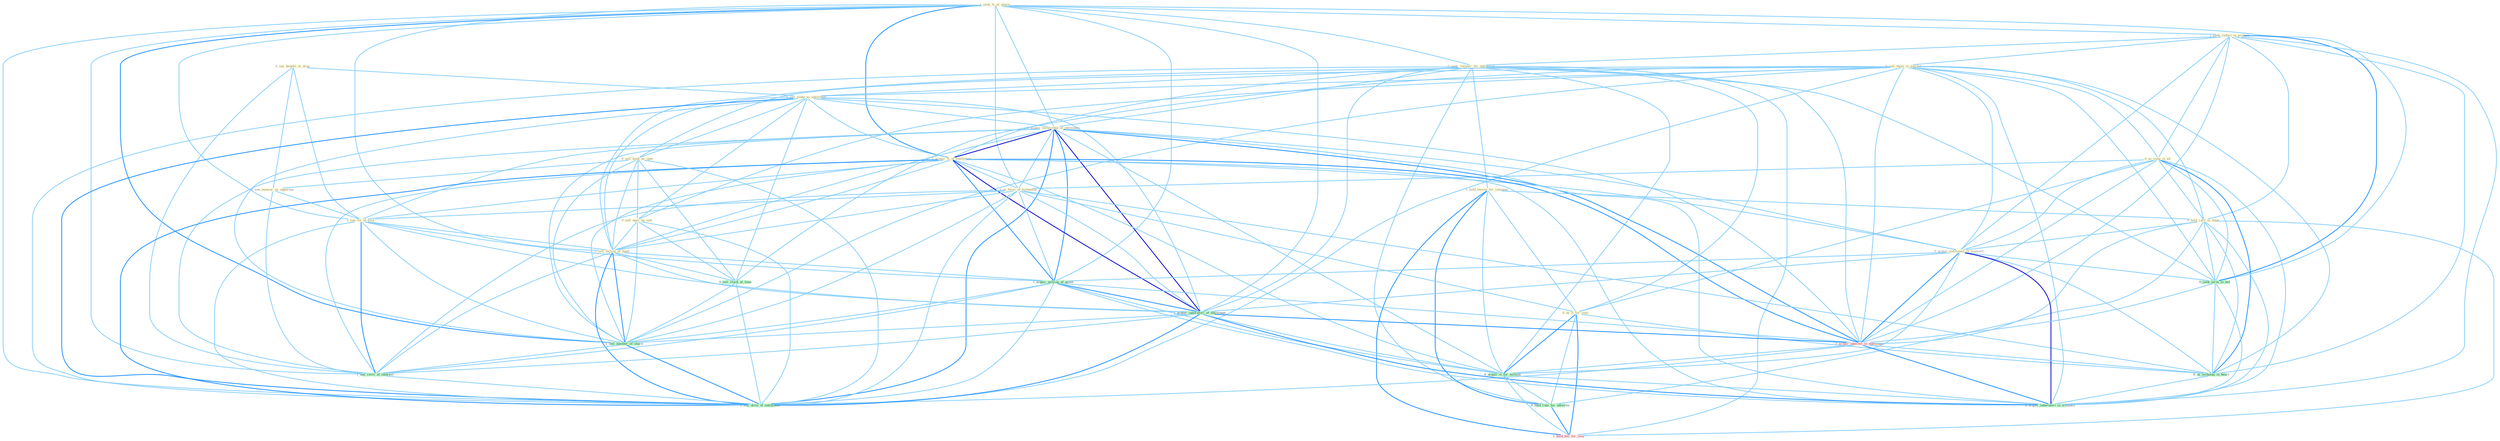 Graph G{ 
    node
    [shape=polygon,style=filled,width=.5,height=.06,color="#BDFCC9",fixedsize=true,fontsize=4,
    fontcolor="#2f4f4f"];
    {node
    [color="#ffffe0", fontcolor="#8b7d6b"] "1_seek_%_of_share " "1_seek_reduct_in_protect " "0_seek_collater_for_entitynam " "0_see_benefit_to_drop " "0_sell_them_in_market " "0_sell_stake_to_entitynam " "1_acquir_ownership_of_entitynam " "0_us_song_in_ad " "1_acquir_%_of_entitynam " "0_sell_bank_as_oper " "1_hold_lesson_for_compani " "1_us_form_of_technolog " "0_see_measur_as_opportun " "1_see_lot_of_evid " "0_sell_oper_by_end " "1_sell_billion_of_bond " "0_us_it_for_year " "0_hold_ralli_in_hope " "0_acquir_entitynam_in_transact "}
{node [color="#fff0f5", fontcolor="#b22222"] "1_acquir_interest_in_entitynam " "1_hold_bill_for_year "}
edge [color="#B0E2FF"];

	"1_seek_%_of_share " -- "1_seek_reduct_in_protect " [w="1", color="#87cefa" ];
	"1_seek_%_of_share " -- "0_seek_collater_for_entitynam " [w="1", color="#87cefa" ];
	"1_seek_%_of_share " -- "1_acquir_ownership_of_entitynam " [w="1", color="#87cefa" ];
	"1_seek_%_of_share " -- "1_acquir_%_of_entitynam " [w="2", color="#1e90ff" , len=0.8];
	"1_seek_%_of_share " -- "1_us_form_of_technolog " [w="1", color="#87cefa" ];
	"1_seek_%_of_share " -- "1_see_lot_of_evid " [w="1", color="#87cefa" ];
	"1_seek_%_of_share " -- "1_sell_billion_of_bond " [w="1", color="#87cefa" ];
	"1_seek_%_of_share " -- "1_acquir_million_of_asset " [w="1", color="#87cefa" ];
	"1_seek_%_of_share " -- "1_acquir_laboratori_of_entitynam " [w="1", color="#87cefa" ];
	"1_seek_%_of_share " -- "0_seek_term_in_bid " [w="1", color="#87cefa" ];
	"1_seek_%_of_share " -- "1_sell_number_of_share " [w="2", color="#1e90ff" , len=0.8];
	"1_seek_%_of_share " -- "1_see_reviv_of_interest " [w="1", color="#87cefa" ];
	"1_seek_%_of_share " -- "1_sell_divis_of_entitynam " [w="1", color="#87cefa" ];
	"1_seek_reduct_in_protect " -- "0_seek_collater_for_entitynam " [w="1", color="#87cefa" ];
	"1_seek_reduct_in_protect " -- "0_sell_them_in_market " [w="1", color="#87cefa" ];
	"1_seek_reduct_in_protect " -- "0_us_song_in_ad " [w="1", color="#87cefa" ];
	"1_seek_reduct_in_protect " -- "0_hold_ralli_in_hope " [w="1", color="#87cefa" ];
	"1_seek_reduct_in_protect " -- "0_acquir_entitynam_in_transact " [w="1", color="#87cefa" ];
	"1_seek_reduct_in_protect " -- "0_seek_term_in_bid " [w="2", color="#1e90ff" , len=0.8];
	"1_seek_reduct_in_protect " -- "1_acquir_interest_in_entitynam " [w="1", color="#87cefa" ];
	"1_seek_reduct_in_protect " -- "0_us_techniqu_in_heart " [w="1", color="#87cefa" ];
	"1_seek_reduct_in_protect " -- "0_acquir_laboratori_in_transact " [w="1", color="#87cefa" ];
	"0_seek_collater_for_entitynam " -- "0_sell_stake_to_entitynam " [w="1", color="#87cefa" ];
	"0_seek_collater_for_entitynam " -- "1_acquir_ownership_of_entitynam " [w="1", color="#87cefa" ];
	"0_seek_collater_for_entitynam " -- "1_acquir_%_of_entitynam " [w="1", color="#87cefa" ];
	"0_seek_collater_for_entitynam " -- "1_hold_lesson_for_compani " [w="1", color="#87cefa" ];
	"0_seek_collater_for_entitynam " -- "0_us_it_for_year " [w="1", color="#87cefa" ];
	"0_seek_collater_for_entitynam " -- "1_acquir_laboratori_of_entitynam " [w="1", color="#87cefa" ];
	"0_seek_collater_for_entitynam " -- "0_seek_term_in_bid " [w="1", color="#87cefa" ];
	"0_seek_collater_for_entitynam " -- "1_acquir_interest_in_entitynam " [w="1", color="#87cefa" ];
	"0_seek_collater_for_entitynam " -- "0_acquir_it_for_million " [w="1", color="#87cefa" ];
	"0_seek_collater_for_entitynam " -- "0_hold_rate_for_advertis " [w="1", color="#87cefa" ];
	"0_seek_collater_for_entitynam " -- "1_hold_bill_for_year " [w="1", color="#87cefa" ];
	"0_seek_collater_for_entitynam " -- "1_sell_divis_of_entitynam " [w="1", color="#87cefa" ];
	"0_see_benefit_to_drop " -- "0_sell_stake_to_entitynam " [w="1", color="#87cefa" ];
	"0_see_benefit_to_drop " -- "0_see_measur_as_opportun " [w="1", color="#87cefa" ];
	"0_see_benefit_to_drop " -- "1_see_lot_of_evid " [w="1", color="#87cefa" ];
	"0_see_benefit_to_drop " -- "1_see_reviv_of_interest " [w="1", color="#87cefa" ];
	"0_sell_them_in_market " -- "0_sell_stake_to_entitynam " [w="1", color="#87cefa" ];
	"0_sell_them_in_market " -- "0_us_song_in_ad " [w="1", color="#87cefa" ];
	"0_sell_them_in_market " -- "0_sell_bank_as_oper " [w="1", color="#87cefa" ];
	"0_sell_them_in_market " -- "0_sell_oper_by_end " [w="1", color="#87cefa" ];
	"0_sell_them_in_market " -- "1_sell_billion_of_bond " [w="1", color="#87cefa" ];
	"0_sell_them_in_market " -- "0_hold_ralli_in_hope " [w="1", color="#87cefa" ];
	"0_sell_them_in_market " -- "0_acquir_entitynam_in_transact " [w="1", color="#87cefa" ];
	"0_sell_them_in_market " -- "0_seek_term_in_bid " [w="1", color="#87cefa" ];
	"0_sell_them_in_market " -- "1_acquir_interest_in_entitynam " [w="1", color="#87cefa" ];
	"0_sell_them_in_market " -- "0_us_techniqu_in_heart " [w="1", color="#87cefa" ];
	"0_sell_them_in_market " -- "0_acquir_laboratori_in_transact " [w="1", color="#87cefa" ];
	"0_sell_them_in_market " -- "0_sell_stock_at_time " [w="1", color="#87cefa" ];
	"0_sell_them_in_market " -- "1_sell_number_of_share " [w="1", color="#87cefa" ];
	"0_sell_them_in_market " -- "1_sell_divis_of_entitynam " [w="1", color="#87cefa" ];
	"0_sell_stake_to_entitynam " -- "1_acquir_ownership_of_entitynam " [w="1", color="#87cefa" ];
	"0_sell_stake_to_entitynam " -- "1_acquir_%_of_entitynam " [w="1", color="#87cefa" ];
	"0_sell_stake_to_entitynam " -- "0_sell_bank_as_oper " [w="1", color="#87cefa" ];
	"0_sell_stake_to_entitynam " -- "0_sell_oper_by_end " [w="1", color="#87cefa" ];
	"0_sell_stake_to_entitynam " -- "1_sell_billion_of_bond " [w="1", color="#87cefa" ];
	"0_sell_stake_to_entitynam " -- "1_acquir_laboratori_of_entitynam " [w="1", color="#87cefa" ];
	"0_sell_stake_to_entitynam " -- "1_acquir_interest_in_entitynam " [w="1", color="#87cefa" ];
	"0_sell_stake_to_entitynam " -- "0_sell_stock_at_time " [w="1", color="#87cefa" ];
	"0_sell_stake_to_entitynam " -- "1_sell_number_of_share " [w="1", color="#87cefa" ];
	"0_sell_stake_to_entitynam " -- "1_sell_divis_of_entitynam " [w="2", color="#1e90ff" , len=0.8];
	"1_acquir_ownership_of_entitynam " -- "1_acquir_%_of_entitynam " [w="3", color="#0000cd" , len=0.6];
	"1_acquir_ownership_of_entitynam " -- "1_us_form_of_technolog " [w="1", color="#87cefa" ];
	"1_acquir_ownership_of_entitynam " -- "1_see_lot_of_evid " [w="1", color="#87cefa" ];
	"1_acquir_ownership_of_entitynam " -- "1_sell_billion_of_bond " [w="1", color="#87cefa" ];
	"1_acquir_ownership_of_entitynam " -- "0_acquir_entitynam_in_transact " [w="1", color="#87cefa" ];
	"1_acquir_ownership_of_entitynam " -- "1_acquir_million_of_asset " [w="2", color="#1e90ff" , len=0.8];
	"1_acquir_ownership_of_entitynam " -- "1_acquir_laboratori_of_entitynam " [w="3", color="#0000cd" , len=0.6];
	"1_acquir_ownership_of_entitynam " -- "1_acquir_interest_in_entitynam " [w="2", color="#1e90ff" , len=0.8];
	"1_acquir_ownership_of_entitynam " -- "0_acquir_it_for_million " [w="1", color="#87cefa" ];
	"1_acquir_ownership_of_entitynam " -- "0_acquir_laboratori_in_transact " [w="1", color="#87cefa" ];
	"1_acquir_ownership_of_entitynam " -- "1_sell_number_of_share " [w="1", color="#87cefa" ];
	"1_acquir_ownership_of_entitynam " -- "1_see_reviv_of_interest " [w="1", color="#87cefa" ];
	"1_acquir_ownership_of_entitynam " -- "1_sell_divis_of_entitynam " [w="2", color="#1e90ff" , len=0.8];
	"0_us_song_in_ad " -- "1_us_form_of_technolog " [w="1", color="#87cefa" ];
	"0_us_song_in_ad " -- "0_us_it_for_year " [w="1", color="#87cefa" ];
	"0_us_song_in_ad " -- "0_hold_ralli_in_hope " [w="1", color="#87cefa" ];
	"0_us_song_in_ad " -- "0_acquir_entitynam_in_transact " [w="1", color="#87cefa" ];
	"0_us_song_in_ad " -- "0_seek_term_in_bid " [w="1", color="#87cefa" ];
	"0_us_song_in_ad " -- "1_acquir_interest_in_entitynam " [w="1", color="#87cefa" ];
	"0_us_song_in_ad " -- "0_us_techniqu_in_heart " [w="2", color="#1e90ff" , len=0.8];
	"0_us_song_in_ad " -- "0_acquir_laboratori_in_transact " [w="1", color="#87cefa" ];
	"1_acquir_%_of_entitynam " -- "1_us_form_of_technolog " [w="1", color="#87cefa" ];
	"1_acquir_%_of_entitynam " -- "1_see_lot_of_evid " [w="1", color="#87cefa" ];
	"1_acquir_%_of_entitynam " -- "1_sell_billion_of_bond " [w="1", color="#87cefa" ];
	"1_acquir_%_of_entitynam " -- "0_acquir_entitynam_in_transact " [w="1", color="#87cefa" ];
	"1_acquir_%_of_entitynam " -- "1_acquir_million_of_asset " [w="2", color="#1e90ff" , len=0.8];
	"1_acquir_%_of_entitynam " -- "1_acquir_laboratori_of_entitynam " [w="3", color="#0000cd" , len=0.6];
	"1_acquir_%_of_entitynam " -- "1_acquir_interest_in_entitynam " [w="2", color="#1e90ff" , len=0.8];
	"1_acquir_%_of_entitynam " -- "0_acquir_it_for_million " [w="1", color="#87cefa" ];
	"1_acquir_%_of_entitynam " -- "0_acquir_laboratori_in_transact " [w="1", color="#87cefa" ];
	"1_acquir_%_of_entitynam " -- "1_sell_number_of_share " [w="1", color="#87cefa" ];
	"1_acquir_%_of_entitynam " -- "1_see_reviv_of_interest " [w="1", color="#87cefa" ];
	"1_acquir_%_of_entitynam " -- "1_sell_divis_of_entitynam " [w="2", color="#1e90ff" , len=0.8];
	"0_sell_bank_as_oper " -- "0_see_measur_as_opportun " [w="1", color="#87cefa" ];
	"0_sell_bank_as_oper " -- "0_sell_oper_by_end " [w="1", color="#87cefa" ];
	"0_sell_bank_as_oper " -- "1_sell_billion_of_bond " [w="1", color="#87cefa" ];
	"0_sell_bank_as_oper " -- "0_sell_stock_at_time " [w="1", color="#87cefa" ];
	"0_sell_bank_as_oper " -- "1_sell_number_of_share " [w="1", color="#87cefa" ];
	"0_sell_bank_as_oper " -- "1_sell_divis_of_entitynam " [w="1", color="#87cefa" ];
	"1_hold_lesson_for_compani " -- "0_us_it_for_year " [w="1", color="#87cefa" ];
	"1_hold_lesson_for_compani " -- "0_hold_ralli_in_hope " [w="1", color="#87cefa" ];
	"1_hold_lesson_for_compani " -- "0_acquir_it_for_million " [w="1", color="#87cefa" ];
	"1_hold_lesson_for_compani " -- "0_hold_rate_for_advertis " [w="2", color="#1e90ff" , len=0.8];
	"1_hold_lesson_for_compani " -- "1_hold_bill_for_year " [w="2", color="#1e90ff" , len=0.8];
	"1_us_form_of_technolog " -- "1_see_lot_of_evid " [w="1", color="#87cefa" ];
	"1_us_form_of_technolog " -- "1_sell_billion_of_bond " [w="1", color="#87cefa" ];
	"1_us_form_of_technolog " -- "0_us_it_for_year " [w="1", color="#87cefa" ];
	"1_us_form_of_technolog " -- "1_acquir_million_of_asset " [w="1", color="#87cefa" ];
	"1_us_form_of_technolog " -- "1_acquir_laboratori_of_entitynam " [w="1", color="#87cefa" ];
	"1_us_form_of_technolog " -- "0_us_techniqu_in_heart " [w="1", color="#87cefa" ];
	"1_us_form_of_technolog " -- "1_sell_number_of_share " [w="1", color="#87cefa" ];
	"1_us_form_of_technolog " -- "1_see_reviv_of_interest " [w="1", color="#87cefa" ];
	"1_us_form_of_technolog " -- "1_sell_divis_of_entitynam " [w="1", color="#87cefa" ];
	"0_see_measur_as_opportun " -- "1_see_lot_of_evid " [w="1", color="#87cefa" ];
	"0_see_measur_as_opportun " -- "1_see_reviv_of_interest " [w="1", color="#87cefa" ];
	"1_see_lot_of_evid " -- "1_sell_billion_of_bond " [w="1", color="#87cefa" ];
	"1_see_lot_of_evid " -- "1_acquir_million_of_asset " [w="1", color="#87cefa" ];
	"1_see_lot_of_evid " -- "1_acquir_laboratori_of_entitynam " [w="1", color="#87cefa" ];
	"1_see_lot_of_evid " -- "1_sell_number_of_share " [w="1", color="#87cefa" ];
	"1_see_lot_of_evid " -- "1_see_reviv_of_interest " [w="2", color="#1e90ff" , len=0.8];
	"1_see_lot_of_evid " -- "1_sell_divis_of_entitynam " [w="1", color="#87cefa" ];
	"0_sell_oper_by_end " -- "1_sell_billion_of_bond " [w="1", color="#87cefa" ];
	"0_sell_oper_by_end " -- "0_sell_stock_at_time " [w="1", color="#87cefa" ];
	"0_sell_oper_by_end " -- "1_sell_number_of_share " [w="1", color="#87cefa" ];
	"0_sell_oper_by_end " -- "1_sell_divis_of_entitynam " [w="1", color="#87cefa" ];
	"1_sell_billion_of_bond " -- "1_acquir_million_of_asset " [w="1", color="#87cefa" ];
	"1_sell_billion_of_bond " -- "1_acquir_laboratori_of_entitynam " [w="1", color="#87cefa" ];
	"1_sell_billion_of_bond " -- "0_sell_stock_at_time " [w="1", color="#87cefa" ];
	"1_sell_billion_of_bond " -- "1_sell_number_of_share " [w="2", color="#1e90ff" , len=0.8];
	"1_sell_billion_of_bond " -- "1_see_reviv_of_interest " [w="1", color="#87cefa" ];
	"1_sell_billion_of_bond " -- "1_sell_divis_of_entitynam " [w="2", color="#1e90ff" , len=0.8];
	"0_us_it_for_year " -- "0_us_techniqu_in_heart " [w="1", color="#87cefa" ];
	"0_us_it_for_year " -- "0_acquir_it_for_million " [w="2", color="#1e90ff" , len=0.8];
	"0_us_it_for_year " -- "0_hold_rate_for_advertis " [w="1", color="#87cefa" ];
	"0_us_it_for_year " -- "1_hold_bill_for_year " [w="2", color="#1e90ff" , len=0.8];
	"0_hold_ralli_in_hope " -- "0_acquir_entitynam_in_transact " [w="1", color="#87cefa" ];
	"0_hold_ralli_in_hope " -- "0_seek_term_in_bid " [w="1", color="#87cefa" ];
	"0_hold_ralli_in_hope " -- "1_acquir_interest_in_entitynam " [w="1", color="#87cefa" ];
	"0_hold_ralli_in_hope " -- "0_us_techniqu_in_heart " [w="1", color="#87cefa" ];
	"0_hold_ralli_in_hope " -- "0_hold_rate_for_advertis " [w="1", color="#87cefa" ];
	"0_hold_ralli_in_hope " -- "0_acquir_laboratori_in_transact " [w="1", color="#87cefa" ];
	"0_hold_ralli_in_hope " -- "1_hold_bill_for_year " [w="1", color="#87cefa" ];
	"0_acquir_entitynam_in_transact " -- "1_acquir_million_of_asset " [w="1", color="#87cefa" ];
	"0_acquir_entitynam_in_transact " -- "1_acquir_laboratori_of_entitynam " [w="1", color="#87cefa" ];
	"0_acquir_entitynam_in_transact " -- "0_seek_term_in_bid " [w="1", color="#87cefa" ];
	"0_acquir_entitynam_in_transact " -- "1_acquir_interest_in_entitynam " [w="2", color="#1e90ff" , len=0.8];
	"0_acquir_entitynam_in_transact " -- "0_us_techniqu_in_heart " [w="1", color="#87cefa" ];
	"0_acquir_entitynam_in_transact " -- "0_acquir_it_for_million " [w="1", color="#87cefa" ];
	"0_acquir_entitynam_in_transact " -- "0_acquir_laboratori_in_transact " [w="3", color="#0000cd" , len=0.6];
	"1_acquir_million_of_asset " -- "1_acquir_laboratori_of_entitynam " [w="2", color="#1e90ff" , len=0.8];
	"1_acquir_million_of_asset " -- "1_acquir_interest_in_entitynam " [w="1", color="#87cefa" ];
	"1_acquir_million_of_asset " -- "0_acquir_it_for_million " [w="1", color="#87cefa" ];
	"1_acquir_million_of_asset " -- "0_acquir_laboratori_in_transact " [w="1", color="#87cefa" ];
	"1_acquir_million_of_asset " -- "1_sell_number_of_share " [w="1", color="#87cefa" ];
	"1_acquir_million_of_asset " -- "1_see_reviv_of_interest " [w="1", color="#87cefa" ];
	"1_acquir_million_of_asset " -- "1_sell_divis_of_entitynam " [w="1", color="#87cefa" ];
	"1_acquir_laboratori_of_entitynam " -- "1_acquir_interest_in_entitynam " [w="2", color="#1e90ff" , len=0.8];
	"1_acquir_laboratori_of_entitynam " -- "0_acquir_it_for_million " [w="1", color="#87cefa" ];
	"1_acquir_laboratori_of_entitynam " -- "0_acquir_laboratori_in_transact " [w="2", color="#1e90ff" , len=0.8];
	"1_acquir_laboratori_of_entitynam " -- "1_sell_number_of_share " [w="1", color="#87cefa" ];
	"1_acquir_laboratori_of_entitynam " -- "1_see_reviv_of_interest " [w="1", color="#87cefa" ];
	"1_acquir_laboratori_of_entitynam " -- "1_sell_divis_of_entitynam " [w="2", color="#1e90ff" , len=0.8];
	"0_seek_term_in_bid " -- "1_acquir_interest_in_entitynam " [w="1", color="#87cefa" ];
	"0_seek_term_in_bid " -- "0_us_techniqu_in_heart " [w="1", color="#87cefa" ];
	"0_seek_term_in_bid " -- "0_acquir_laboratori_in_transact " [w="1", color="#87cefa" ];
	"1_acquir_interest_in_entitynam " -- "0_us_techniqu_in_heart " [w="1", color="#87cefa" ];
	"1_acquir_interest_in_entitynam " -- "0_acquir_it_for_million " [w="1", color="#87cefa" ];
	"1_acquir_interest_in_entitynam " -- "0_acquir_laboratori_in_transact " [w="2", color="#1e90ff" , len=0.8];
	"1_acquir_interest_in_entitynam " -- "1_sell_divis_of_entitynam " [w="1", color="#87cefa" ];
	"0_us_techniqu_in_heart " -- "0_acquir_laboratori_in_transact " [w="1", color="#87cefa" ];
	"0_acquir_it_for_million " -- "0_hold_rate_for_advertis " [w="1", color="#87cefa" ];
	"0_acquir_it_for_million " -- "0_acquir_laboratori_in_transact " [w="1", color="#87cefa" ];
	"0_acquir_it_for_million " -- "1_hold_bill_for_year " [w="1", color="#87cefa" ];
	"0_hold_rate_for_advertis " -- "1_hold_bill_for_year " [w="2", color="#1e90ff" , len=0.8];
	"0_sell_stock_at_time " -- "1_sell_number_of_share " [w="1", color="#87cefa" ];
	"0_sell_stock_at_time " -- "1_sell_divis_of_entitynam " [w="1", color="#87cefa" ];
	"1_sell_number_of_share " -- "1_see_reviv_of_interest " [w="1", color="#87cefa" ];
	"1_sell_number_of_share " -- "1_sell_divis_of_entitynam " [w="2", color="#1e90ff" , len=0.8];
	"1_see_reviv_of_interest " -- "1_sell_divis_of_entitynam " [w="1", color="#87cefa" ];
}